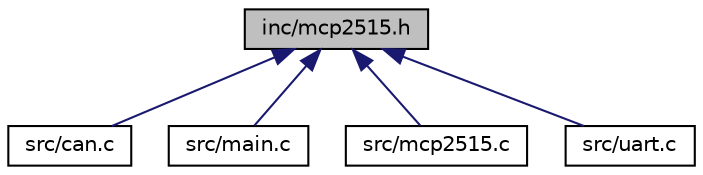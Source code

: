 digraph "inc/mcp2515.h"
{
  edge [fontname="Helvetica",fontsize="10",labelfontname="Helvetica",labelfontsize="10"];
  node [fontname="Helvetica",fontsize="10",shape=record];
  Node2 [label="inc/mcp2515.h",height=0.2,width=0.4,color="black", fillcolor="grey75", style="filled", fontcolor="black"];
  Node2 -> Node3 [dir="back",color="midnightblue",fontsize="10",style="solid",fontname="Helvetica"];
  Node3 [label="src/can.c",height=0.2,width=0.4,color="black", fillcolor="white", style="filled",URL="$can_8c.html",tooltip="Implementation of the CAN library. "];
  Node2 -> Node4 [dir="back",color="midnightblue",fontsize="10",style="solid",fontname="Helvetica"];
  Node4 [label="src/main.c",height=0.2,width=0.4,color="black", fillcolor="white", style="filled",URL="$main_8c.html",tooltip="Main file for node 1. "];
  Node2 -> Node5 [dir="back",color="midnightblue",fontsize="10",style="solid",fontname="Helvetica"];
  Node5 [label="src/mcp2515.c",height=0.2,width=0.4,color="black", fillcolor="white", style="filled",URL="$mcp2515_8c.html",tooltip="Implementation of the MCP2515 library. "];
  Node2 -> Node6 [dir="back",color="midnightblue",fontsize="10",style="solid",fontname="Helvetica"];
  Node6 [label="src/uart.c",height=0.2,width=0.4,color="black", fillcolor="white", style="filled",URL="$uart_8c_source.html"];
}
